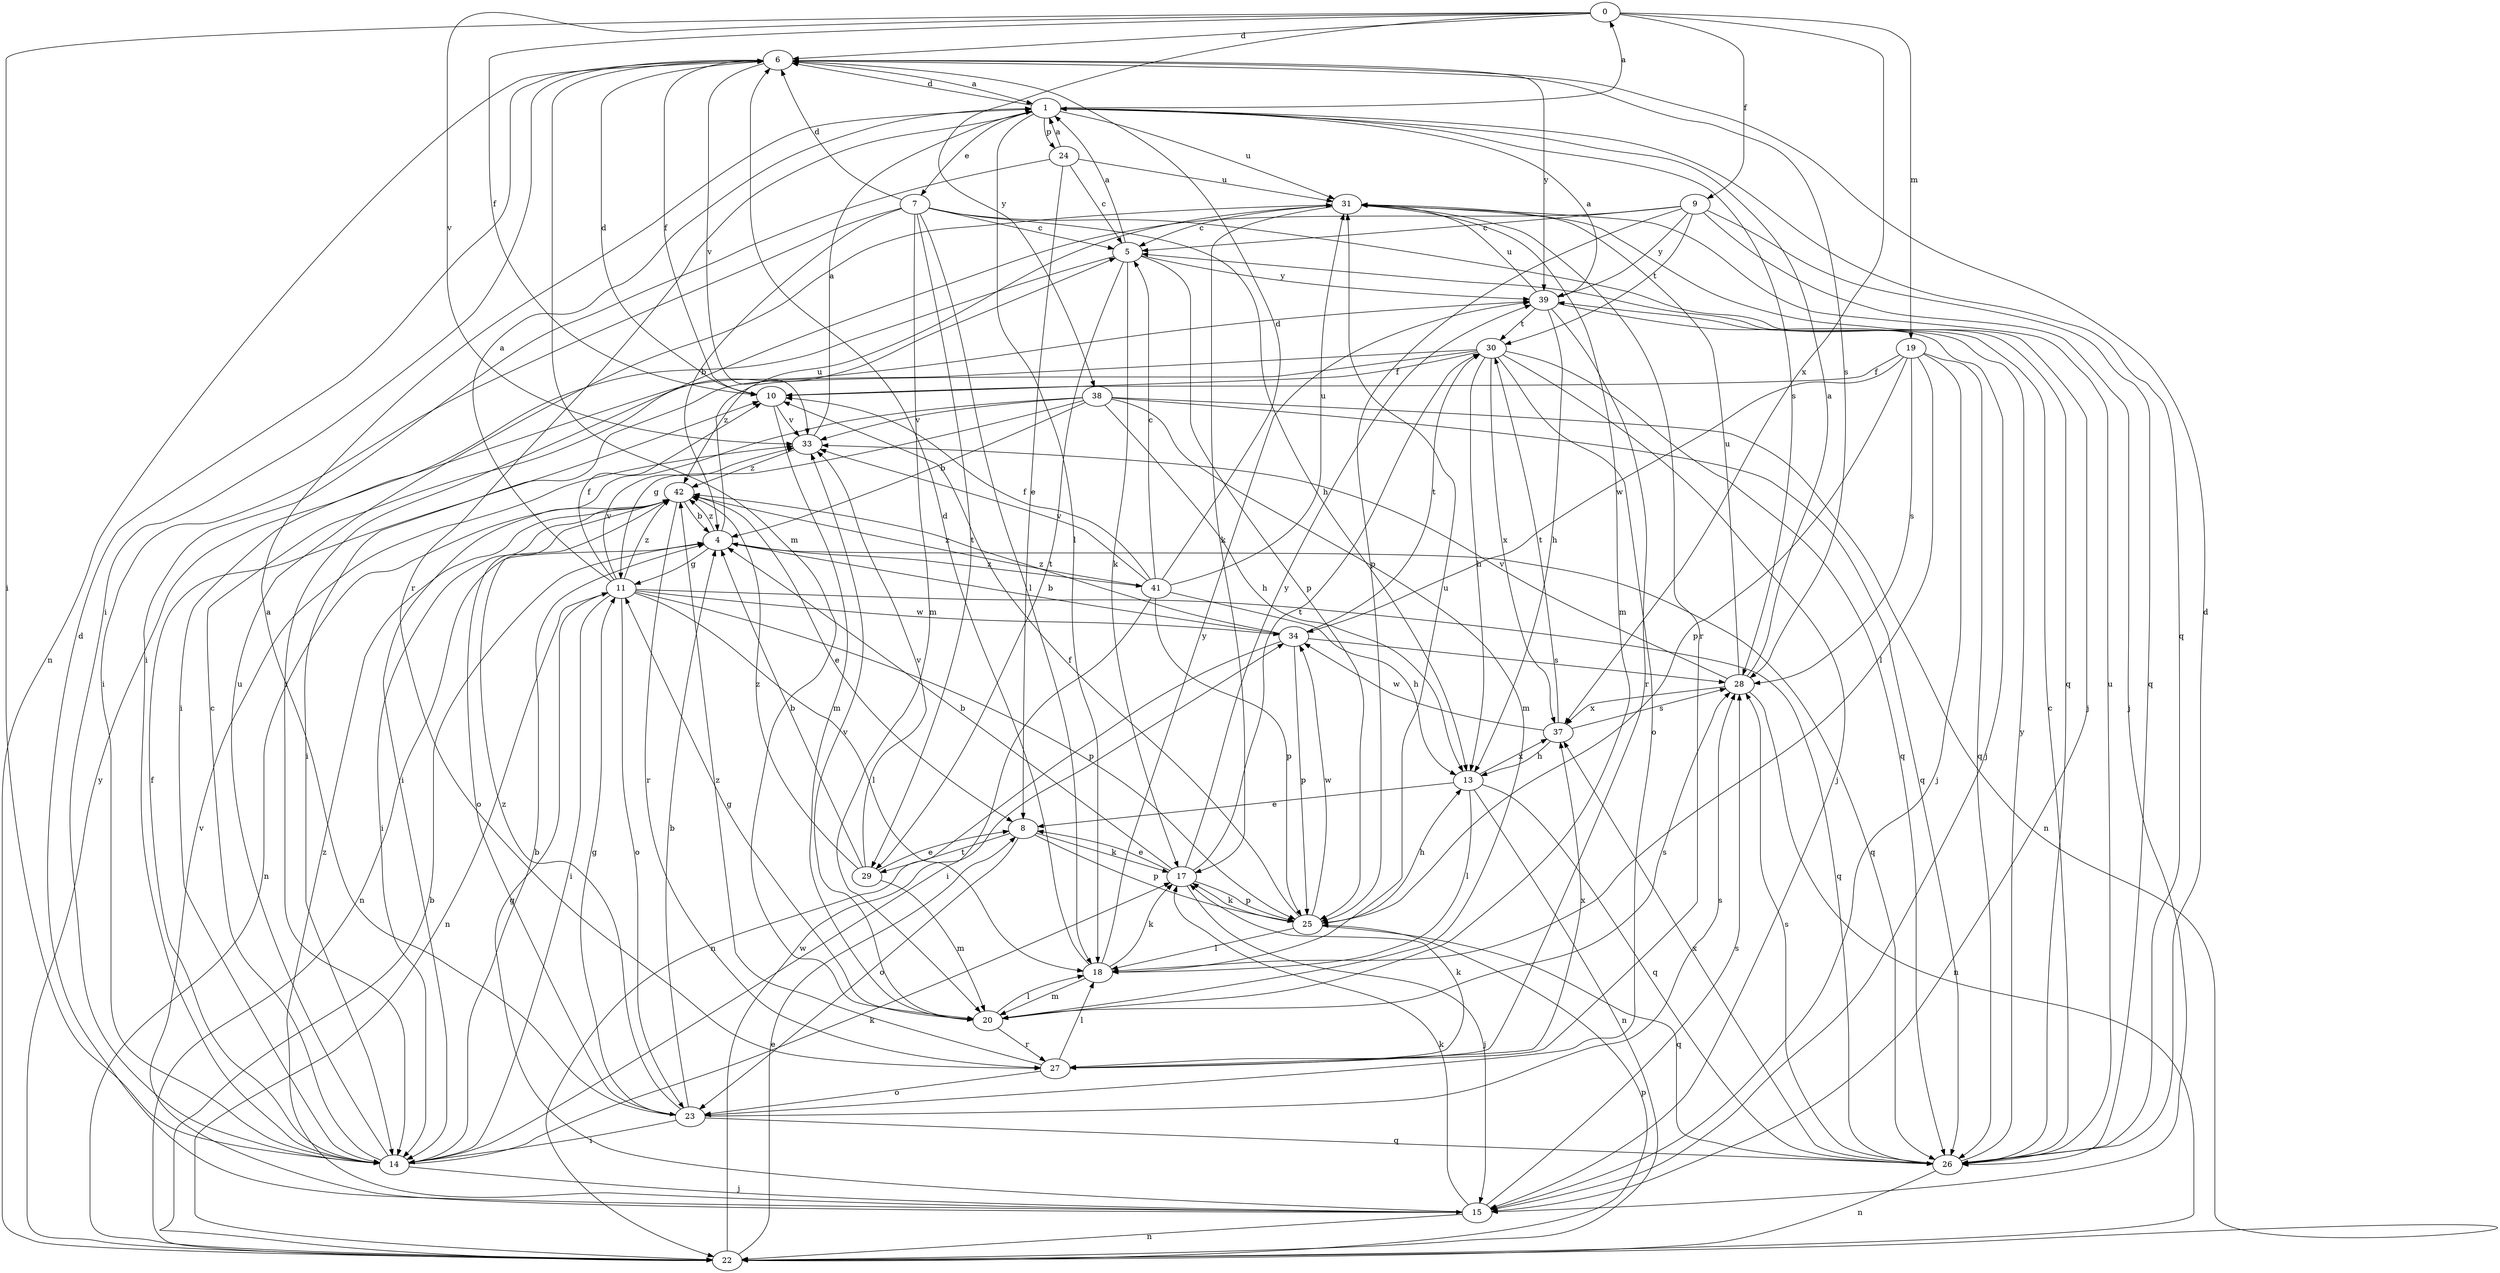 strict digraph  {
0;
1;
4;
5;
6;
7;
8;
9;
10;
11;
13;
14;
15;
17;
18;
19;
20;
22;
23;
24;
25;
26;
27;
28;
29;
30;
31;
33;
34;
37;
38;
39;
41;
42;
0 -> 6  [label=d];
0 -> 9  [label=f];
0 -> 10  [label=f];
0 -> 14  [label=i];
0 -> 19  [label=m];
0 -> 33  [label=v];
0 -> 37  [label=x];
0 -> 38  [label=y];
1 -> 0  [label=a];
1 -> 6  [label=d];
1 -> 7  [label=e];
1 -> 18  [label=l];
1 -> 24  [label=p];
1 -> 26  [label=q];
1 -> 27  [label=r];
1 -> 28  [label=s];
1 -> 31  [label=u];
4 -> 11  [label=g];
4 -> 22  [label=n];
4 -> 26  [label=q];
4 -> 31  [label=u];
4 -> 41  [label=z];
4 -> 42  [label=z];
5 -> 1  [label=a];
5 -> 14  [label=i];
5 -> 17  [label=k];
5 -> 25  [label=p];
5 -> 29  [label=t];
5 -> 39  [label=y];
6 -> 1  [label=a];
6 -> 10  [label=f];
6 -> 14  [label=i];
6 -> 20  [label=m];
6 -> 22  [label=n];
6 -> 28  [label=s];
6 -> 33  [label=v];
6 -> 39  [label=y];
7 -> 4  [label=b];
7 -> 5  [label=c];
7 -> 6  [label=d];
7 -> 13  [label=h];
7 -> 14  [label=i];
7 -> 18  [label=l];
7 -> 20  [label=m];
7 -> 26  [label=q];
7 -> 29  [label=t];
8 -> 17  [label=k];
8 -> 23  [label=o];
8 -> 25  [label=p];
8 -> 29  [label=t];
9 -> 5  [label=c];
9 -> 14  [label=i];
9 -> 15  [label=j];
9 -> 25  [label=p];
9 -> 26  [label=q];
9 -> 30  [label=t];
9 -> 39  [label=y];
10 -> 6  [label=d];
10 -> 20  [label=m];
10 -> 33  [label=v];
11 -> 1  [label=a];
11 -> 10  [label=f];
11 -> 14  [label=i];
11 -> 18  [label=l];
11 -> 22  [label=n];
11 -> 23  [label=o];
11 -> 25  [label=p];
11 -> 26  [label=q];
11 -> 33  [label=v];
11 -> 34  [label=w];
11 -> 42  [label=z];
13 -> 8  [label=e];
13 -> 18  [label=l];
13 -> 22  [label=n];
13 -> 26  [label=q];
13 -> 37  [label=x];
14 -> 4  [label=b];
14 -> 5  [label=c];
14 -> 10  [label=f];
14 -> 15  [label=j];
14 -> 17  [label=k];
14 -> 31  [label=u];
15 -> 6  [label=d];
15 -> 11  [label=g];
15 -> 17  [label=k];
15 -> 22  [label=n];
15 -> 28  [label=s];
15 -> 33  [label=v];
15 -> 42  [label=z];
17 -> 4  [label=b];
17 -> 8  [label=e];
17 -> 15  [label=j];
17 -> 25  [label=p];
17 -> 30  [label=t];
17 -> 39  [label=y];
18 -> 6  [label=d];
18 -> 17  [label=k];
18 -> 20  [label=m];
18 -> 31  [label=u];
18 -> 39  [label=y];
19 -> 10  [label=f];
19 -> 15  [label=j];
19 -> 18  [label=l];
19 -> 25  [label=p];
19 -> 26  [label=q];
19 -> 28  [label=s];
19 -> 34  [label=w];
20 -> 11  [label=g];
20 -> 18  [label=l];
20 -> 27  [label=r];
20 -> 28  [label=s];
20 -> 33  [label=v];
22 -> 4  [label=b];
22 -> 8  [label=e];
22 -> 25  [label=p];
22 -> 34  [label=w];
22 -> 39  [label=y];
23 -> 1  [label=a];
23 -> 4  [label=b];
23 -> 11  [label=g];
23 -> 14  [label=i];
23 -> 26  [label=q];
23 -> 28  [label=s];
23 -> 42  [label=z];
24 -> 1  [label=a];
24 -> 5  [label=c];
24 -> 8  [label=e];
24 -> 14  [label=i];
24 -> 31  [label=u];
25 -> 10  [label=f];
25 -> 13  [label=h];
25 -> 17  [label=k];
25 -> 18  [label=l];
25 -> 26  [label=q];
25 -> 34  [label=w];
26 -> 5  [label=c];
26 -> 6  [label=d];
26 -> 22  [label=n];
26 -> 28  [label=s];
26 -> 31  [label=u];
26 -> 37  [label=x];
26 -> 39  [label=y];
27 -> 17  [label=k];
27 -> 18  [label=l];
27 -> 23  [label=o];
27 -> 37  [label=x];
27 -> 42  [label=z];
28 -> 1  [label=a];
28 -> 22  [label=n];
28 -> 31  [label=u];
28 -> 33  [label=v];
28 -> 37  [label=x];
29 -> 4  [label=b];
29 -> 8  [label=e];
29 -> 20  [label=m];
29 -> 33  [label=v];
29 -> 42  [label=z];
30 -> 10  [label=f];
30 -> 13  [label=h];
30 -> 14  [label=i];
30 -> 15  [label=j];
30 -> 23  [label=o];
30 -> 26  [label=q];
30 -> 37  [label=x];
30 -> 42  [label=z];
31 -> 5  [label=c];
31 -> 15  [label=j];
31 -> 17  [label=k];
31 -> 20  [label=m];
31 -> 27  [label=r];
33 -> 1  [label=a];
33 -> 42  [label=z];
34 -> 4  [label=b];
34 -> 22  [label=n];
34 -> 25  [label=p];
34 -> 28  [label=s];
34 -> 30  [label=t];
34 -> 42  [label=z];
37 -> 13  [label=h];
37 -> 28  [label=s];
37 -> 30  [label=t];
37 -> 34  [label=w];
38 -> 4  [label=b];
38 -> 11  [label=g];
38 -> 13  [label=h];
38 -> 14  [label=i];
38 -> 20  [label=m];
38 -> 22  [label=n];
38 -> 26  [label=q];
38 -> 33  [label=v];
39 -> 1  [label=a];
39 -> 13  [label=h];
39 -> 15  [label=j];
39 -> 27  [label=r];
39 -> 30  [label=t];
39 -> 31  [label=u];
41 -> 5  [label=c];
41 -> 6  [label=d];
41 -> 10  [label=f];
41 -> 13  [label=h];
41 -> 14  [label=i];
41 -> 25  [label=p];
41 -> 31  [label=u];
41 -> 33  [label=v];
41 -> 42  [label=z];
42 -> 4  [label=b];
42 -> 8  [label=e];
42 -> 14  [label=i];
42 -> 22  [label=n];
42 -> 23  [label=o];
42 -> 27  [label=r];
}
